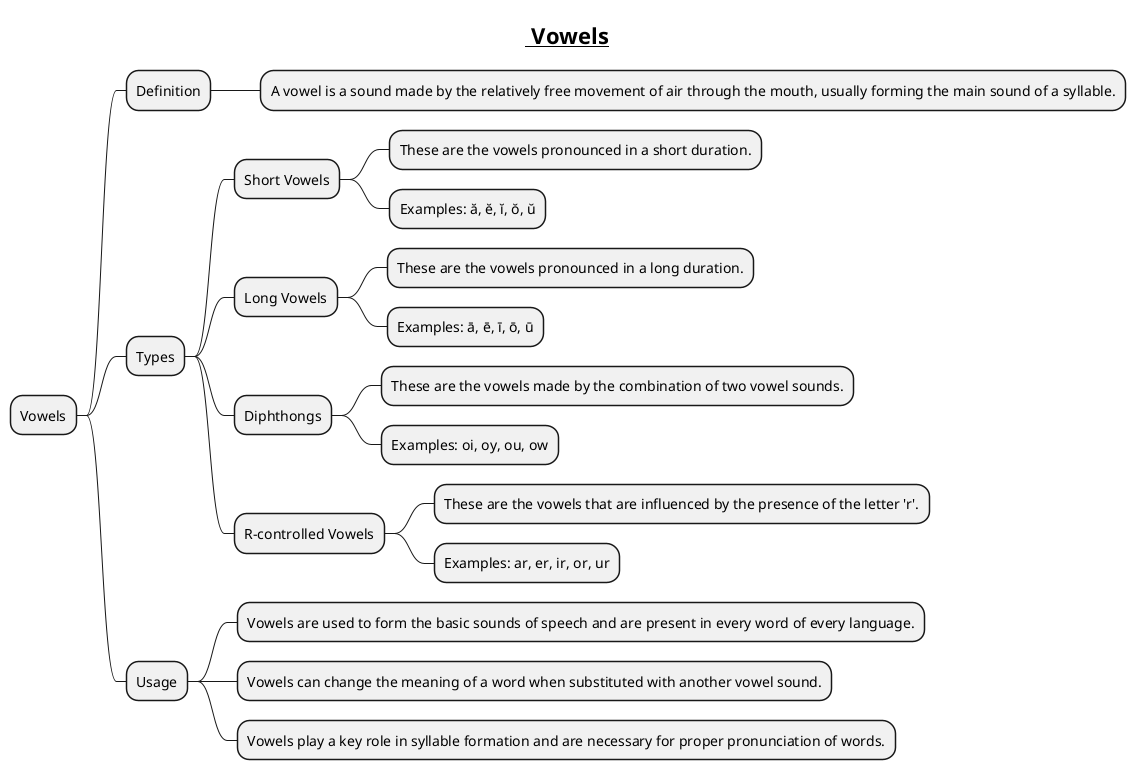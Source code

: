 @startmindmap
title =__ Vowels__

* Vowels
** Definition
*** A vowel is a sound made by the relatively free movement of air through the mouth, usually forming the main sound of a syllable.
** Types
*** Short Vowels
**** These are the vowels pronounced in a short duration.
**** Examples: ă, ĕ, ĭ, ŏ, ŭ
*** Long Vowels
**** These are the vowels pronounced in a long duration.
**** Examples: ā, ē, ī, ō, ū
*** Diphthongs
**** These are the vowels made by the combination of two vowel sounds.
**** Examples: oi, oy, ou, ow
*** R-controlled Vowels
**** These are the vowels that are influenced by the presence of the letter 'r'.
**** Examples: ar, er, ir, or, ur
** Usage
*** Vowels are used to form the basic sounds of speech and are present in every word of every language.
*** Vowels can change the meaning of a word when substituted with another vowel sound.
*** Vowels play a key role in syllable formation and are necessary for proper pronunciation of words.
@endmindmap
